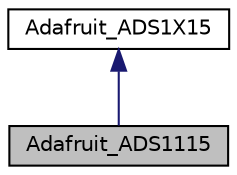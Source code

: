 digraph "Adafruit_ADS1115"
{
 // LATEX_PDF_SIZE
  edge [fontname="Helvetica",fontsize="10",labelfontname="Helvetica",labelfontsize="10"];
  node [fontname="Helvetica",fontsize="10",shape=record];
  Node1 [label="Adafruit_ADS1115",height=0.2,width=0.4,color="black", fillcolor="grey75", style="filled", fontcolor="black",tooltip="Sensor driver for the Adafruit ADS1115 ADC breakout."];
  Node2 -> Node1 [dir="back",color="midnightblue",fontsize="10",style="solid",fontname="Helvetica"];
  Node2 [label="Adafruit_ADS1X15",height=0.2,width=0.4,color="black", fillcolor="white", style="filled",URL="$classAdafruit__ADS1X15.html",tooltip="Sensor driver for the Adafruit ADS1X15 ADC breakouts."];
}
